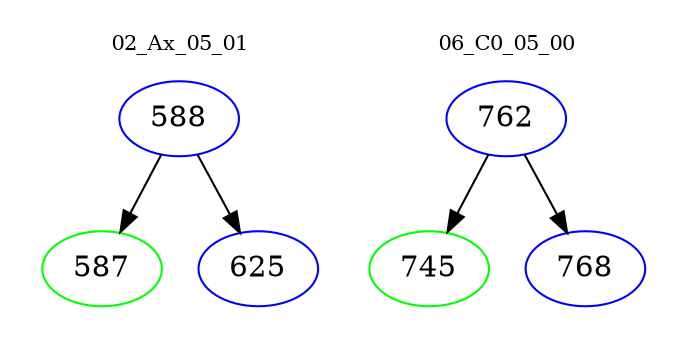 digraph{
subgraph cluster_0 {
color = white
label = "02_Ax_05_01";
fontsize=10;
T0_588 [label="588", color="blue"]
T0_588 -> T0_587 [color="black"]
T0_587 [label="587", color="green"]
T0_588 -> T0_625 [color="black"]
T0_625 [label="625", color="blue"]
}
subgraph cluster_1 {
color = white
label = "06_C0_05_00";
fontsize=10;
T1_762 [label="762", color="blue"]
T1_762 -> T1_745 [color="black"]
T1_745 [label="745", color="green"]
T1_762 -> T1_768 [color="black"]
T1_768 [label="768", color="blue"]
}
}
